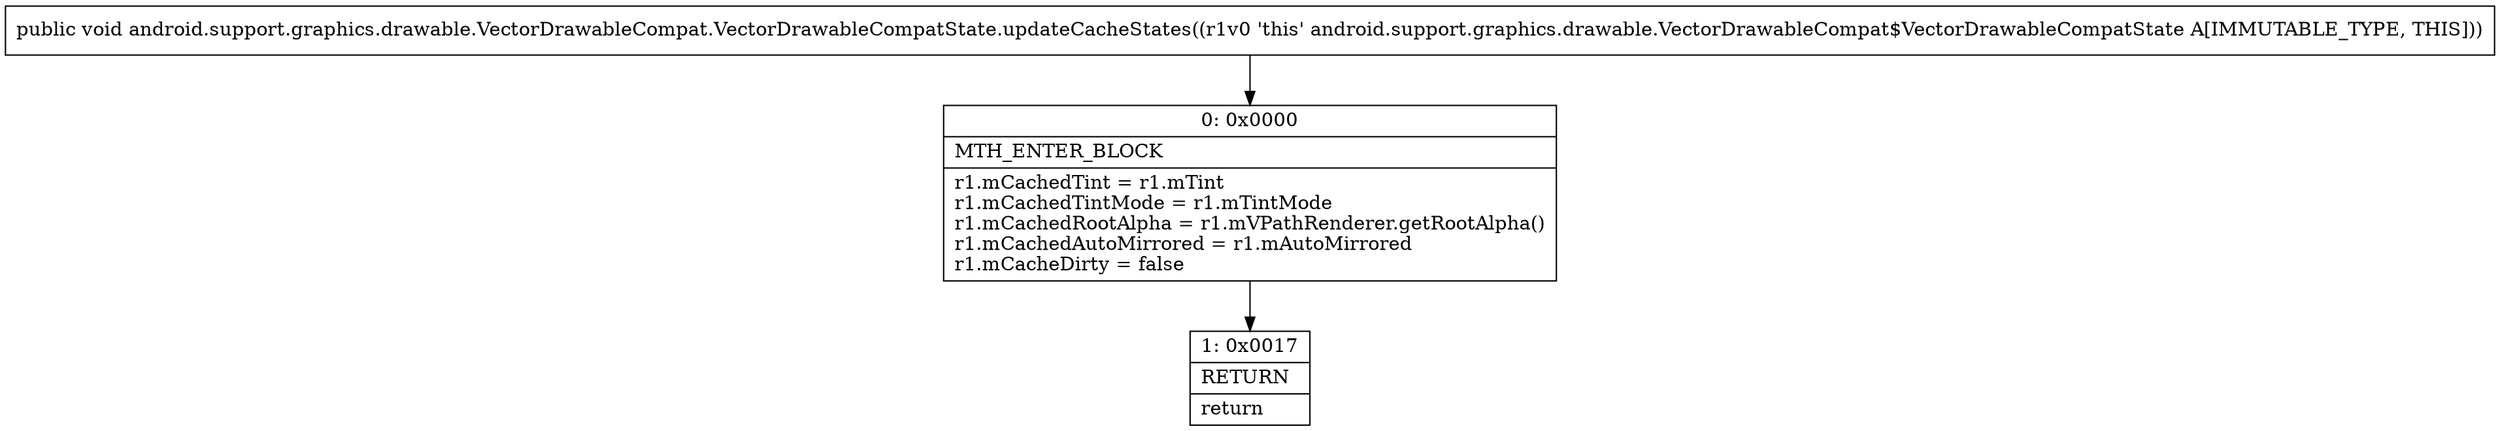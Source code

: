 digraph "CFG forandroid.support.graphics.drawable.VectorDrawableCompat.VectorDrawableCompatState.updateCacheStates()V" {
Node_0 [shape=record,label="{0\:\ 0x0000|MTH_ENTER_BLOCK\l|r1.mCachedTint = r1.mTint\lr1.mCachedTintMode = r1.mTintMode\lr1.mCachedRootAlpha = r1.mVPathRenderer.getRootAlpha()\lr1.mCachedAutoMirrored = r1.mAutoMirrored\lr1.mCacheDirty = false\l}"];
Node_1 [shape=record,label="{1\:\ 0x0017|RETURN\l|return\l}"];
MethodNode[shape=record,label="{public void android.support.graphics.drawable.VectorDrawableCompat.VectorDrawableCompatState.updateCacheStates((r1v0 'this' android.support.graphics.drawable.VectorDrawableCompat$VectorDrawableCompatState A[IMMUTABLE_TYPE, THIS])) }"];
MethodNode -> Node_0;
Node_0 -> Node_1;
}

